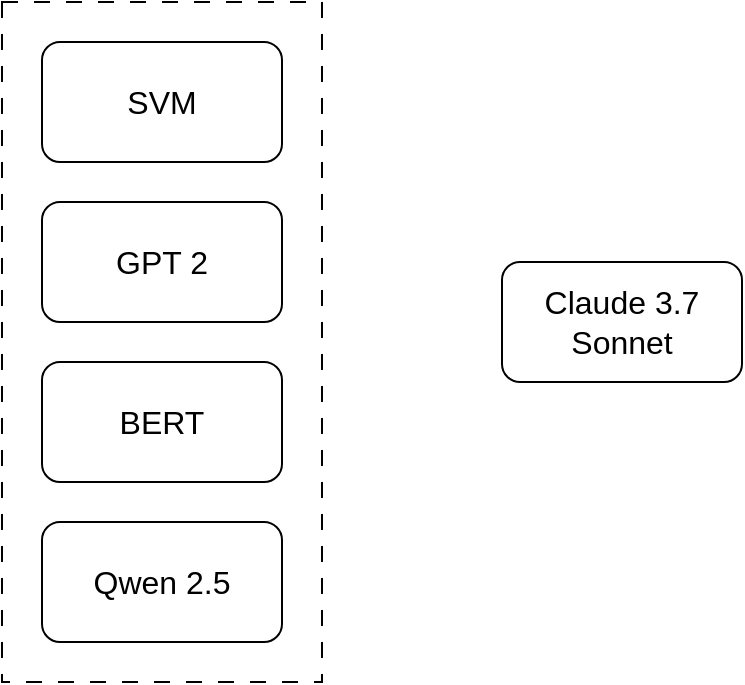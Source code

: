 <mxfile version="26.1.3">
  <diagram name="第 1 页" id="PqPd_XXmec8dszAjpfHl">
    <mxGraphModel dx="728" dy="601" grid="1" gridSize="10" guides="1" tooltips="1" connect="1" arrows="1" fold="1" page="1" pageScale="1" pageWidth="827" pageHeight="1169" math="0" shadow="0">
      <root>
        <mxCell id="0" />
        <mxCell id="1" parent="0" />
        <mxCell id="AlKrCD5tob1lq7_FeR7r-6" value="" style="rounded=0;whiteSpace=wrap;html=1;dashed=1;dashPattern=8 8;" vertex="1" parent="1">
          <mxGeometry x="200" y="90" width="160" height="340" as="geometry" />
        </mxCell>
        <mxCell id="AlKrCD5tob1lq7_FeR7r-1" value="GPT 2" style="rounded=1;whiteSpace=wrap;html=1;fontSize=16;" vertex="1" parent="1">
          <mxGeometry x="220" y="190" width="120" height="60" as="geometry" />
        </mxCell>
        <mxCell id="AlKrCD5tob1lq7_FeR7r-2" value="BERT" style="rounded=1;whiteSpace=wrap;html=1;fontSize=16;" vertex="1" parent="1">
          <mxGeometry x="220" y="270" width="120" height="60" as="geometry" />
        </mxCell>
        <mxCell id="AlKrCD5tob1lq7_FeR7r-3" value="SVM" style="rounded=1;whiteSpace=wrap;html=1;fontSize=16;" vertex="1" parent="1">
          <mxGeometry x="220" y="110" width="120" height="60" as="geometry" />
        </mxCell>
        <mxCell id="AlKrCD5tob1lq7_FeR7r-4" value="Qwen 2.5" style="rounded=1;whiteSpace=wrap;html=1;fontSize=16;" vertex="1" parent="1">
          <mxGeometry x="220" y="350" width="120" height="60" as="geometry" />
        </mxCell>
        <mxCell id="AlKrCD5tob1lq7_FeR7r-5" value="Claude 3.7 Sonnet" style="rounded=1;whiteSpace=wrap;html=1;fontSize=16;" vertex="1" parent="1">
          <mxGeometry x="450" y="220" width="120" height="60" as="geometry" />
        </mxCell>
      </root>
    </mxGraphModel>
  </diagram>
</mxfile>
